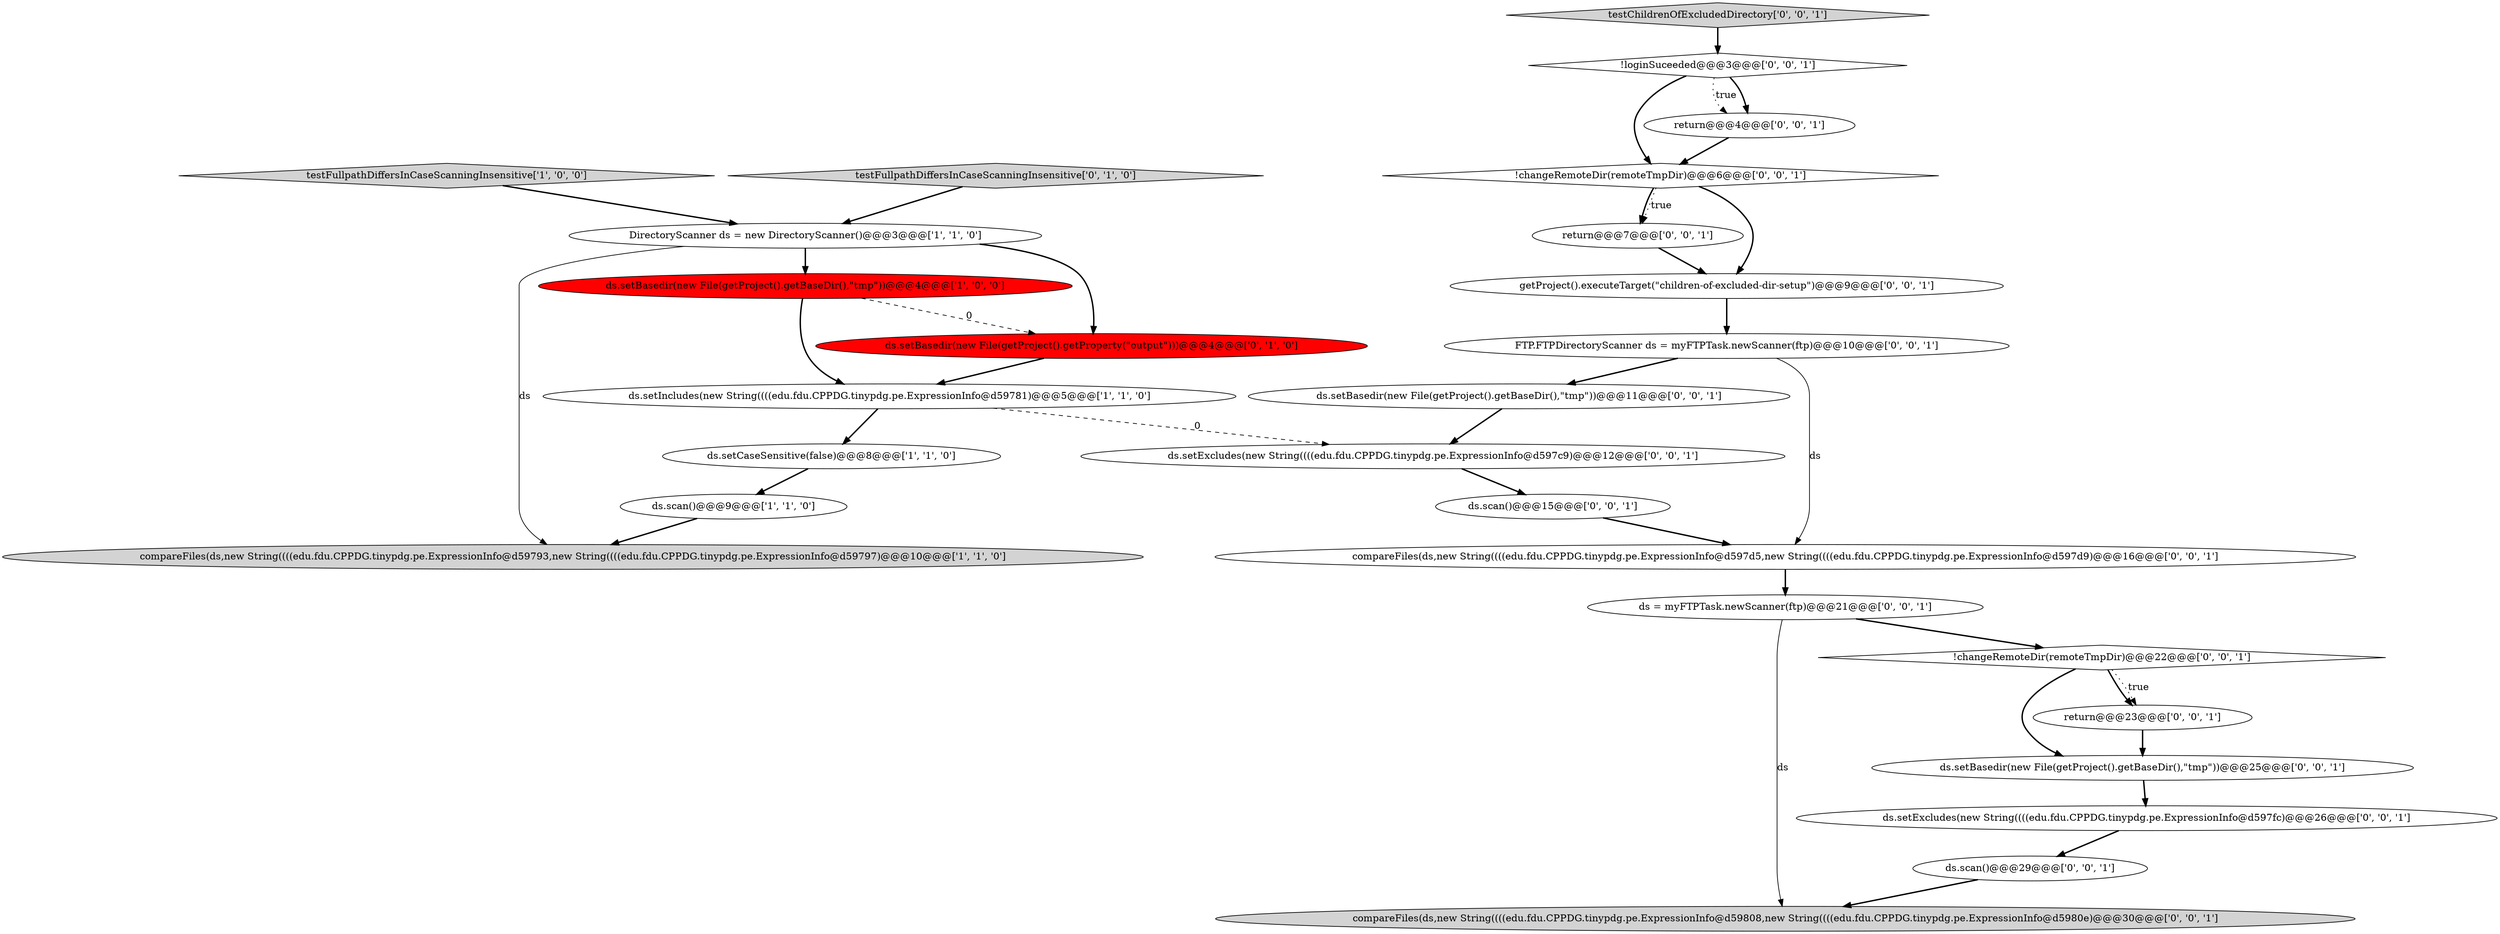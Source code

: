 digraph {
9 [style = filled, label = "return@@@7@@@['0', '0', '1']", fillcolor = white, shape = ellipse image = "AAA0AAABBB3BBB"];
13 [style = filled, label = "compareFiles(ds,new String((((edu.fdu.CPPDG.tinypdg.pe.ExpressionInfo@d59808,new String((((edu.fdu.CPPDG.tinypdg.pe.ExpressionInfo@d5980e)@@@30@@@['0', '0', '1']", fillcolor = lightgray, shape = ellipse image = "AAA0AAABBB3BBB"];
26 [style = filled, label = "ds.setBasedir(new File(getProject().getBaseDir(),\"tmp\"))@@@25@@@['0', '0', '1']", fillcolor = white, shape = ellipse image = "AAA0AAABBB3BBB"];
10 [style = filled, label = "return@@@23@@@['0', '0', '1']", fillcolor = white, shape = ellipse image = "AAA0AAABBB3BBB"];
19 [style = filled, label = "ds.setBasedir(new File(getProject().getBaseDir(),\"tmp\"))@@@11@@@['0', '0', '1']", fillcolor = white, shape = ellipse image = "AAA0AAABBB3BBB"];
11 [style = filled, label = "!loginSuceeded@@@3@@@['0', '0', '1']", fillcolor = white, shape = diamond image = "AAA0AAABBB3BBB"];
15 [style = filled, label = "ds.setExcludes(new String((((edu.fdu.CPPDG.tinypdg.pe.ExpressionInfo@d597c9)@@@12@@@['0', '0', '1']", fillcolor = white, shape = ellipse image = "AAA0AAABBB3BBB"];
22 [style = filled, label = "ds.setExcludes(new String((((edu.fdu.CPPDG.tinypdg.pe.ExpressionInfo@d597fc)@@@26@@@['0', '0', '1']", fillcolor = white, shape = ellipse image = "AAA0AAABBB3BBB"];
5 [style = filled, label = "compareFiles(ds,new String((((edu.fdu.CPPDG.tinypdg.pe.ExpressionInfo@d59793,new String((((edu.fdu.CPPDG.tinypdg.pe.ExpressionInfo@d59797)@@@10@@@['1', '1', '0']", fillcolor = lightgray, shape = ellipse image = "AAA0AAABBB1BBB"];
20 [style = filled, label = "ds.scan()@@@15@@@['0', '0', '1']", fillcolor = white, shape = ellipse image = "AAA0AAABBB3BBB"];
14 [style = filled, label = "!changeRemoteDir(remoteTmpDir)@@@6@@@['0', '0', '1']", fillcolor = white, shape = diamond image = "AAA0AAABBB3BBB"];
1 [style = filled, label = "ds.setCaseSensitive(false)@@@8@@@['1', '1', '0']", fillcolor = white, shape = ellipse image = "AAA0AAABBB1BBB"];
4 [style = filled, label = "ds.scan()@@@9@@@['1', '1', '0']", fillcolor = white, shape = ellipse image = "AAA0AAABBB1BBB"];
7 [style = filled, label = "testFullpathDiffersInCaseScanningInsensitive['0', '1', '0']", fillcolor = lightgray, shape = diamond image = "AAA0AAABBB2BBB"];
2 [style = filled, label = "ds.setBasedir(new File(getProject().getBaseDir(),\"tmp\"))@@@4@@@['1', '0', '0']", fillcolor = red, shape = ellipse image = "AAA1AAABBB1BBB"];
6 [style = filled, label = "ds.setIncludes(new String((((edu.fdu.CPPDG.tinypdg.pe.ExpressionInfo@d59781)@@@5@@@['1', '1', '0']", fillcolor = white, shape = ellipse image = "AAA0AAABBB1BBB"];
0 [style = filled, label = "DirectoryScanner ds = new DirectoryScanner()@@@3@@@['1', '1', '0']", fillcolor = white, shape = ellipse image = "AAA0AAABBB1BBB"];
12 [style = filled, label = "FTP.FTPDirectoryScanner ds = myFTPTask.newScanner(ftp)@@@10@@@['0', '0', '1']", fillcolor = white, shape = ellipse image = "AAA0AAABBB3BBB"];
8 [style = filled, label = "ds.setBasedir(new File(getProject().getProperty(\"output\")))@@@4@@@['0', '1', '0']", fillcolor = red, shape = ellipse image = "AAA1AAABBB2BBB"];
18 [style = filled, label = "ds = myFTPTask.newScanner(ftp)@@@21@@@['0', '0', '1']", fillcolor = white, shape = ellipse image = "AAA0AAABBB3BBB"];
17 [style = filled, label = "testChildrenOfExcludedDirectory['0', '0', '1']", fillcolor = lightgray, shape = diamond image = "AAA0AAABBB3BBB"];
3 [style = filled, label = "testFullpathDiffersInCaseScanningInsensitive['1', '0', '0']", fillcolor = lightgray, shape = diamond image = "AAA0AAABBB1BBB"];
24 [style = filled, label = "compareFiles(ds,new String((((edu.fdu.CPPDG.tinypdg.pe.ExpressionInfo@d597d5,new String((((edu.fdu.CPPDG.tinypdg.pe.ExpressionInfo@d597d9)@@@16@@@['0', '0', '1']", fillcolor = white, shape = ellipse image = "AAA0AAABBB3BBB"];
23 [style = filled, label = "getProject().executeTarget(\"children-of-excluded-dir-setup\")@@@9@@@['0', '0', '1']", fillcolor = white, shape = ellipse image = "AAA0AAABBB3BBB"];
21 [style = filled, label = "ds.scan()@@@29@@@['0', '0', '1']", fillcolor = white, shape = ellipse image = "AAA0AAABBB3BBB"];
16 [style = filled, label = "return@@@4@@@['0', '0', '1']", fillcolor = white, shape = ellipse image = "AAA0AAABBB3BBB"];
25 [style = filled, label = "!changeRemoteDir(remoteTmpDir)@@@22@@@['0', '0', '1']", fillcolor = white, shape = diamond image = "AAA0AAABBB3BBB"];
11->16 [style = bold, label=""];
1->4 [style = bold, label=""];
11->14 [style = bold, label=""];
2->6 [style = bold, label=""];
12->24 [style = solid, label="ds"];
0->2 [style = bold, label=""];
22->21 [style = bold, label=""];
8->6 [style = bold, label=""];
7->0 [style = bold, label=""];
10->26 [style = bold, label=""];
24->18 [style = bold, label=""];
2->8 [style = dashed, label="0"];
3->0 [style = bold, label=""];
26->22 [style = bold, label=""];
18->13 [style = solid, label="ds"];
9->23 [style = bold, label=""];
6->1 [style = bold, label=""];
14->23 [style = bold, label=""];
6->15 [style = dashed, label="0"];
15->20 [style = bold, label=""];
25->26 [style = bold, label=""];
0->8 [style = bold, label=""];
18->25 [style = bold, label=""];
11->16 [style = dotted, label="true"];
16->14 [style = bold, label=""];
14->9 [style = bold, label=""];
23->12 [style = bold, label=""];
25->10 [style = bold, label=""];
14->9 [style = dotted, label="true"];
25->10 [style = dotted, label="true"];
0->5 [style = solid, label="ds"];
19->15 [style = bold, label=""];
12->19 [style = bold, label=""];
20->24 [style = bold, label=""];
4->5 [style = bold, label=""];
21->13 [style = bold, label=""];
17->11 [style = bold, label=""];
}
